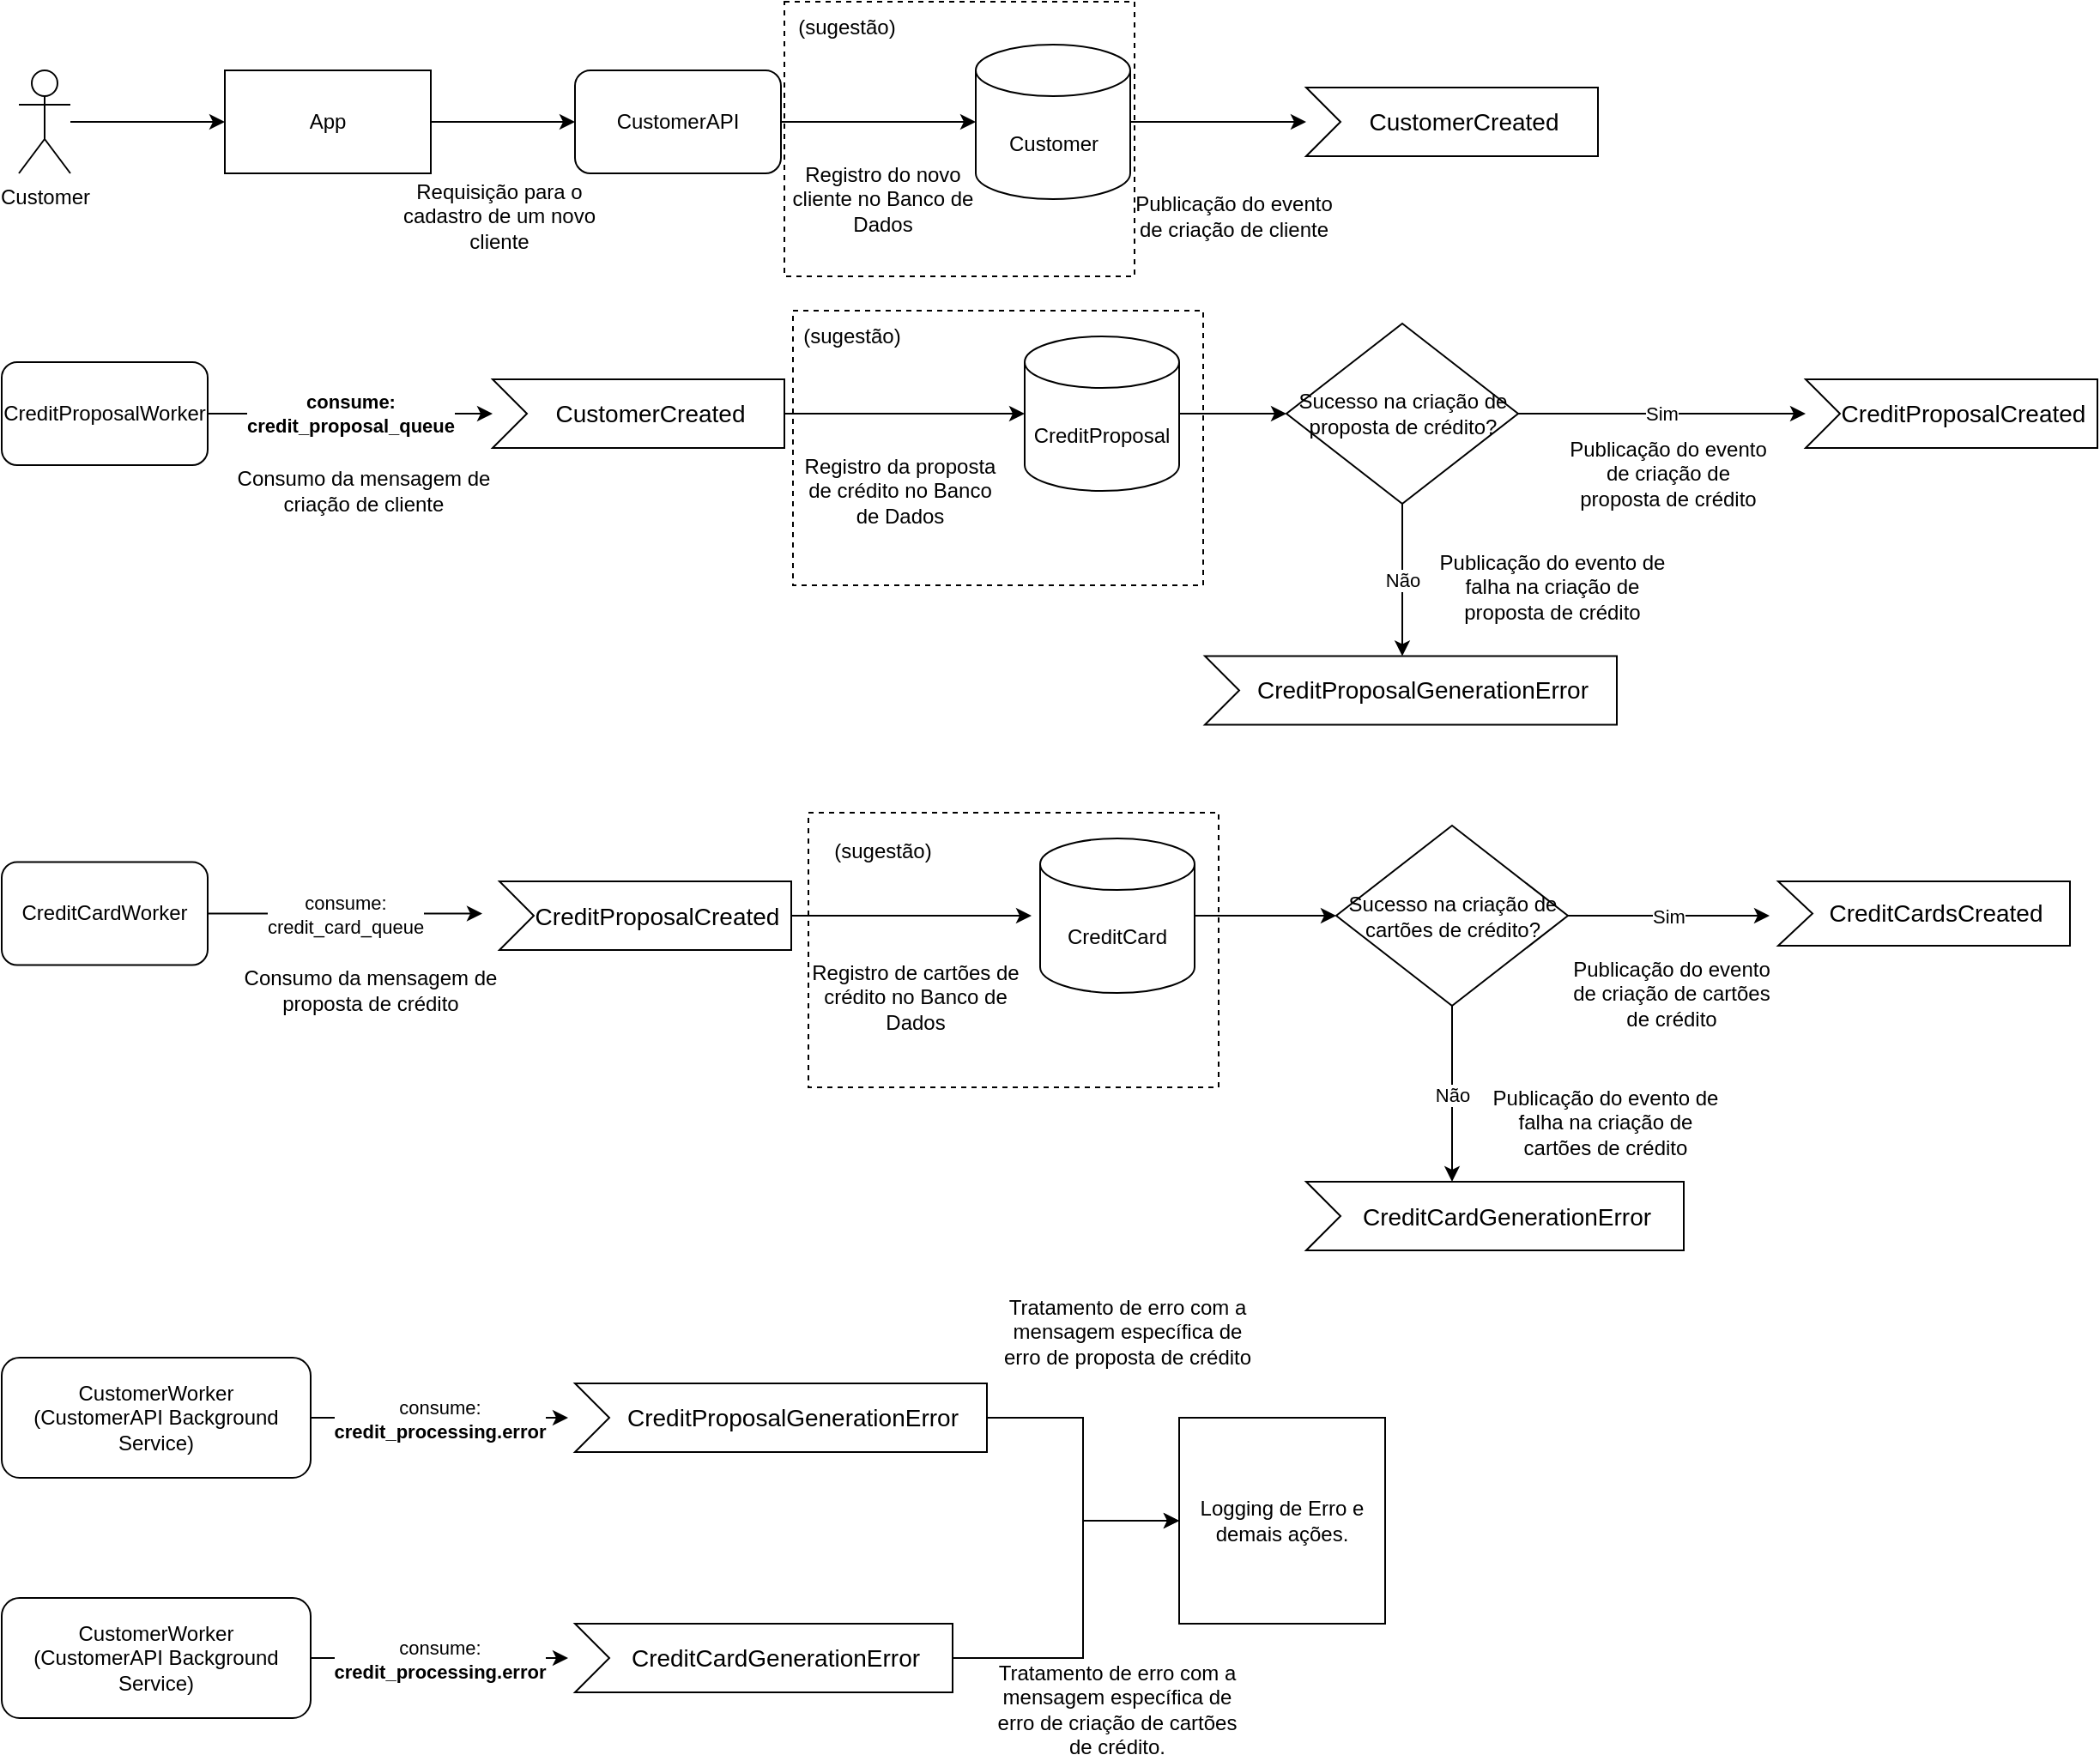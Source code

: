 <mxfile version="24.6.5" type="device">
  <diagram name="Página-1" id="-8X-iaMF7mw1r178YFOY">
    <mxGraphModel dx="1434" dy="780" grid="1" gridSize="10" guides="1" tooltips="1" connect="1" arrows="1" fold="1" page="1" pageScale="1" pageWidth="827" pageHeight="1169" math="0" shadow="0">
      <root>
        <mxCell id="0" />
        <mxCell id="1" parent="0" />
        <mxCell id="xR246wXQXxhsX26YUs0S-103" value="" style="rounded=0;whiteSpace=wrap;html=1;dashed=1;" vertex="1" parent="1">
          <mxGeometry x="490" y="492.5" width="239" height="160" as="geometry" />
        </mxCell>
        <mxCell id="xR246wXQXxhsX26YUs0S-100" value="" style="rounded=0;whiteSpace=wrap;html=1;dashed=1;" vertex="1" parent="1">
          <mxGeometry x="481" y="200" width="239" height="160" as="geometry" />
        </mxCell>
        <mxCell id="xR246wXQXxhsX26YUs0S-98" value="" style="rounded=0;whiteSpace=wrap;html=1;dashed=1;" vertex="1" parent="1">
          <mxGeometry x="476" y="20" width="204" height="160" as="geometry" />
        </mxCell>
        <mxCell id="xR246wXQXxhsX26YUs0S-10" style="edgeStyle=orthogonalEdgeStyle;rounded=0;orthogonalLoop=1;jettySize=auto;html=1;" edge="1" parent="1" source="xR246wXQXxhsX26YUs0S-1" target="xR246wXQXxhsX26YUs0S-2">
          <mxGeometry relative="1" as="geometry" />
        </mxCell>
        <mxCell id="xR246wXQXxhsX26YUs0S-1" value="Customer" style="shape=umlActor;verticalLabelPosition=bottom;verticalAlign=top;html=1;outlineConnect=0;" vertex="1" parent="1">
          <mxGeometry x="30" y="60" width="30" height="60" as="geometry" />
        </mxCell>
        <mxCell id="xR246wXQXxhsX26YUs0S-6" style="edgeStyle=orthogonalEdgeStyle;rounded=0;orthogonalLoop=1;jettySize=auto;html=1;" edge="1" parent="1" source="xR246wXQXxhsX26YUs0S-2" target="xR246wXQXxhsX26YUs0S-3">
          <mxGeometry relative="1" as="geometry" />
        </mxCell>
        <mxCell id="xR246wXQXxhsX26YUs0S-2" value="App" style="rounded=0;whiteSpace=wrap;html=1;" vertex="1" parent="1">
          <mxGeometry x="150" y="60" width="120" height="60" as="geometry" />
        </mxCell>
        <mxCell id="xR246wXQXxhsX26YUs0S-24" style="edgeStyle=orthogonalEdgeStyle;rounded=0;orthogonalLoop=1;jettySize=auto;html=1;" edge="1" parent="1" source="xR246wXQXxhsX26YUs0S-3" target="xR246wXQXxhsX26YUs0S-22">
          <mxGeometry relative="1" as="geometry" />
        </mxCell>
        <mxCell id="xR246wXQXxhsX26YUs0S-3" value="CustomerAPI" style="rounded=1;whiteSpace=wrap;html=1;" vertex="1" parent="1">
          <mxGeometry x="354" y="60" width="120" height="60" as="geometry" />
        </mxCell>
        <mxCell id="xR246wXQXxhsX26YUs0S-5" value="CustomerCreated" style="html=1;shape=mxgraph.infographic.ribbonSimple;notch1=20;notch2=0;align=center;verticalAlign=middle;fontSize=14;fontStyle=0;fillColor=#FFFFFF;flipH=0;spacingRight=0;spacingLeft=14;whiteSpace=wrap;" vertex="1" parent="1">
          <mxGeometry x="780" y="70" width="170" height="40" as="geometry" />
        </mxCell>
        <mxCell id="xR246wXQXxhsX26YUs0S-7" value="Requisição para o cadastro de um novo cliente" style="text;html=1;align=center;verticalAlign=middle;whiteSpace=wrap;rounded=0;" vertex="1" parent="1">
          <mxGeometry x="250" y="130" width="120" height="30" as="geometry" />
        </mxCell>
        <mxCell id="xR246wXQXxhsX26YUs0S-8" value="Publicação do evento de criação de proposta de crédito" style="text;html=1;align=center;verticalAlign=middle;whiteSpace=wrap;rounded=0;" vertex="1" parent="1">
          <mxGeometry x="931" y="280" width="120" height="30" as="geometry" />
        </mxCell>
        <mxCell id="xR246wXQXxhsX26YUs0S-15" value="&lt;span class=&quot;notion-enable-hover&quot; data-token-index=&quot;0&quot; style=&quot;font-weight:600&quot;&gt;consume:&lt;br&gt;credit_proposal_queue&lt;/span&gt;" style="edgeStyle=orthogonalEdgeStyle;rounded=0;orthogonalLoop=1;jettySize=auto;html=1;" edge="1" parent="1" source="xR246wXQXxhsX26YUs0S-13" target="xR246wXQXxhsX26YUs0S-14">
          <mxGeometry relative="1" as="geometry" />
        </mxCell>
        <mxCell id="xR246wXQXxhsX26YUs0S-13" value="CreditProposalWorker" style="rounded=1;whiteSpace=wrap;html=1;" vertex="1" parent="1">
          <mxGeometry x="20" y="230" width="120" height="60" as="geometry" />
        </mxCell>
        <mxCell id="xR246wXQXxhsX26YUs0S-67" style="edgeStyle=orthogonalEdgeStyle;rounded=0;orthogonalLoop=1;jettySize=auto;html=1;" edge="1" parent="1" source="xR246wXQXxhsX26YUs0S-14" target="xR246wXQXxhsX26YUs0S-17">
          <mxGeometry relative="1" as="geometry" />
        </mxCell>
        <mxCell id="xR246wXQXxhsX26YUs0S-14" value="CustomerCreated" style="html=1;shape=mxgraph.infographic.ribbonSimple;notch1=20;notch2=0;align=center;verticalAlign=middle;fontSize=14;fontStyle=0;fillColor=#FFFFFF;flipH=0;spacingRight=0;spacingLeft=14;whiteSpace=wrap;" vertex="1" parent="1">
          <mxGeometry x="306" y="240" width="170" height="40" as="geometry" />
        </mxCell>
        <mxCell id="xR246wXQXxhsX26YUs0S-16" value="Consumo da mensagem de criação de cliente" style="text;html=1;align=center;verticalAlign=middle;whiteSpace=wrap;rounded=0;" vertex="1" parent="1">
          <mxGeometry x="156" y="290" width="150" height="30" as="geometry" />
        </mxCell>
        <mxCell id="xR246wXQXxhsX26YUs0S-68" style="edgeStyle=orthogonalEdgeStyle;rounded=0;orthogonalLoop=1;jettySize=auto;html=1;entryX=0;entryY=0.5;entryDx=0;entryDy=0;" edge="1" parent="1" source="xR246wXQXxhsX26YUs0S-17" target="xR246wXQXxhsX26YUs0S-63">
          <mxGeometry relative="1" as="geometry" />
        </mxCell>
        <mxCell id="xR246wXQXxhsX26YUs0S-17" value="CreditProposal" style="shape=cylinder3;whiteSpace=wrap;html=1;boundedLbl=1;backgroundOutline=1;size=15;" vertex="1" parent="1">
          <mxGeometry x="616" y="215" width="90" height="90" as="geometry" />
        </mxCell>
        <mxCell id="xR246wXQXxhsX26YUs0S-19" value="CreditProposalCreated" style="html=1;shape=mxgraph.infographic.ribbonSimple;notch1=20;notch2=0;align=center;verticalAlign=middle;fontSize=14;fontStyle=0;fillColor=#FFFFFF;flipH=0;spacingRight=0;spacingLeft=14;whiteSpace=wrap;" vertex="1" parent="1">
          <mxGeometry x="1071" y="240" width="170" height="40" as="geometry" />
        </mxCell>
        <mxCell id="xR246wXQXxhsX26YUs0S-21" value="Registro da proposta de crédito no Banco de Dados" style="text;html=1;align=center;verticalAlign=middle;whiteSpace=wrap;rounded=0;" vertex="1" parent="1">
          <mxGeometry x="481" y="290" width="125" height="30" as="geometry" />
        </mxCell>
        <mxCell id="xR246wXQXxhsX26YUs0S-26" style="edgeStyle=orthogonalEdgeStyle;rounded=0;orthogonalLoop=1;jettySize=auto;html=1;" edge="1" parent="1" source="xR246wXQXxhsX26YUs0S-22" target="xR246wXQXxhsX26YUs0S-5">
          <mxGeometry relative="1" as="geometry" />
        </mxCell>
        <mxCell id="xR246wXQXxhsX26YUs0S-22" value="Customer" style="shape=cylinder3;whiteSpace=wrap;html=1;boundedLbl=1;backgroundOutline=1;size=15;" vertex="1" parent="1">
          <mxGeometry x="587.5" y="45" width="90" height="90" as="geometry" />
        </mxCell>
        <mxCell id="xR246wXQXxhsX26YUs0S-25" value="Registro do novo&lt;div&gt;cliente no Banco de Dados&lt;/div&gt;" style="text;html=1;align=center;verticalAlign=middle;whiteSpace=wrap;rounded=0;" vertex="1" parent="1">
          <mxGeometry x="461" y="120" width="145" height="30" as="geometry" />
        </mxCell>
        <mxCell id="xR246wXQXxhsX26YUs0S-86" value="consume:&lt;br&gt;credit_card_queue" style="edgeStyle=orthogonalEdgeStyle;rounded=0;orthogonalLoop=1;jettySize=auto;html=1;" edge="1" parent="1" source="xR246wXQXxhsX26YUs0S-30">
          <mxGeometry relative="1" as="geometry">
            <mxPoint x="300" y="551.25" as="targetPoint" />
          </mxGeometry>
        </mxCell>
        <mxCell id="xR246wXQXxhsX26YUs0S-30" value="CreditCardWorker" style="rounded=1;whiteSpace=wrap;html=1;" vertex="1" parent="1">
          <mxGeometry x="20" y="521.25" width="120" height="60" as="geometry" />
        </mxCell>
        <mxCell id="xR246wXQXxhsX26YUs0S-83" style="edgeStyle=orthogonalEdgeStyle;rounded=0;orthogonalLoop=1;jettySize=auto;html=1;" edge="1" parent="1" source="xR246wXQXxhsX26YUs0S-31">
          <mxGeometry relative="1" as="geometry">
            <mxPoint x="620" y="552.5" as="targetPoint" />
          </mxGeometry>
        </mxCell>
        <mxCell id="xR246wXQXxhsX26YUs0S-31" value="CreditProposalCreated" style="html=1;shape=mxgraph.infographic.ribbonSimple;notch1=20;notch2=0;align=center;verticalAlign=middle;fontSize=14;fontStyle=0;fillColor=#FFFFFF;flipH=0;spacingRight=0;spacingLeft=14;whiteSpace=wrap;" vertex="1" parent="1">
          <mxGeometry x="310" y="532.5" width="170" height="40" as="geometry" />
        </mxCell>
        <mxCell id="xR246wXQXxhsX26YUs0S-33" value="Consumo da mensagem de proposta de crédito" style="text;html=1;align=center;verticalAlign=middle;whiteSpace=wrap;rounded=0;" vertex="1" parent="1">
          <mxGeometry x="160" y="581.25" width="150" height="30" as="geometry" />
        </mxCell>
        <mxCell id="xR246wXQXxhsX26YUs0S-77" style="edgeStyle=orthogonalEdgeStyle;rounded=0;orthogonalLoop=1;jettySize=auto;html=1;entryX=0;entryY=0.5;entryDx=0;entryDy=0;" edge="1" parent="1" source="xR246wXQXxhsX26YUs0S-37" target="xR246wXQXxhsX26YUs0S-73">
          <mxGeometry relative="1" as="geometry" />
        </mxCell>
        <mxCell id="xR246wXQXxhsX26YUs0S-37" value="CreditCard" style="shape=cylinder3;whiteSpace=wrap;html=1;boundedLbl=1;backgroundOutline=1;size=15;" vertex="1" parent="1">
          <mxGeometry x="625" y="507.5" width="90" height="90" as="geometry" />
        </mxCell>
        <mxCell id="xR246wXQXxhsX26YUs0S-38" value="CreditCardsCreated" style="html=1;shape=mxgraph.infographic.ribbonSimple;notch1=20;notch2=0;align=center;verticalAlign=middle;fontSize=14;fontStyle=0;fillColor=#FFFFFF;flipH=0;spacingRight=0;spacingLeft=14;whiteSpace=wrap;" vertex="1" parent="1">
          <mxGeometry x="1055" y="532.5" width="170" height="37.5" as="geometry" />
        </mxCell>
        <mxCell id="xR246wXQXxhsX26YUs0S-89" value="consume:&lt;br&gt;&lt;span class=&quot;notion-enable-hover&quot; data-token-index=&quot;0&quot; style=&quot;font-weight:600&quot;&gt;credit_processing.error&lt;/span&gt;" style="edgeStyle=orthogonalEdgeStyle;rounded=0;orthogonalLoop=1;jettySize=auto;html=1;" edge="1" parent="1" source="xR246wXQXxhsX26YUs0S-40">
          <mxGeometry relative="1" as="geometry">
            <mxPoint x="350" y="845" as="targetPoint" />
          </mxGeometry>
        </mxCell>
        <mxCell id="xR246wXQXxhsX26YUs0S-40" value="CustomerWorker&lt;div&gt;&lt;span style=&quot;background-color: initial;&quot;&gt;(CustomerAPI Background Service)&lt;/span&gt;&lt;/div&gt;" style="rounded=1;whiteSpace=wrap;html=1;" vertex="1" parent="1">
          <mxGeometry x="20" y="810" width="180" height="70" as="geometry" />
        </mxCell>
        <mxCell id="xR246wXQXxhsX26YUs0S-62" value="Não" style="edgeStyle=orthogonalEdgeStyle;rounded=0;orthogonalLoop=1;jettySize=auto;html=1;" edge="1" parent="1" source="xR246wXQXxhsX26YUs0S-63">
          <mxGeometry relative="1" as="geometry">
            <mxPoint x="836" y="401.25" as="targetPoint" />
          </mxGeometry>
        </mxCell>
        <mxCell id="xR246wXQXxhsX26YUs0S-69" value="Sim" style="edgeStyle=orthogonalEdgeStyle;rounded=0;orthogonalLoop=1;jettySize=auto;html=1;" edge="1" parent="1" source="xR246wXQXxhsX26YUs0S-63">
          <mxGeometry relative="1" as="geometry">
            <mxPoint x="1071" y="260" as="targetPoint" />
          </mxGeometry>
        </mxCell>
        <mxCell id="xR246wXQXxhsX26YUs0S-63" value="Sucesso na criação de proposta de crédito?" style="rhombus;whiteSpace=wrap;html=1;" vertex="1" parent="1">
          <mxGeometry x="768.5" y="207.5" width="135" height="105" as="geometry" />
        </mxCell>
        <mxCell id="xR246wXQXxhsX26YUs0S-64" value="CreditProposalGenerationError" style="html=1;shape=mxgraph.infographic.ribbonSimple;notch1=20;notch2=0;align=center;verticalAlign=middle;fontSize=14;fontStyle=0;fillColor=#FFFFFF;flipH=0;spacingRight=0;spacingLeft=14;whiteSpace=wrap;" vertex="1" parent="1">
          <mxGeometry x="721" y="401.25" width="240" height="40" as="geometry" />
        </mxCell>
        <mxCell id="xR246wXQXxhsX26YUs0S-65" value="Publicação do evento de falha na criação de proposta de crédito" style="text;html=1;align=center;verticalAlign=middle;whiteSpace=wrap;rounded=0;" vertex="1" parent="1">
          <mxGeometry x="856" y="341.25" width="135" height="40" as="geometry" />
        </mxCell>
        <mxCell id="xR246wXQXxhsX26YUs0S-78" value="Sim" style="edgeStyle=orthogonalEdgeStyle;rounded=0;orthogonalLoop=1;jettySize=auto;html=1;" edge="1" parent="1" source="xR246wXQXxhsX26YUs0S-73">
          <mxGeometry relative="1" as="geometry">
            <mxPoint x="1050" y="552.5" as="targetPoint" />
          </mxGeometry>
        </mxCell>
        <mxCell id="xR246wXQXxhsX26YUs0S-73" value="Sucesso na criação de cartões de crédito?" style="rhombus;whiteSpace=wrap;html=1;" vertex="1" parent="1">
          <mxGeometry x="797.5" y="500" width="135" height="105" as="geometry" />
        </mxCell>
        <mxCell id="xR246wXQXxhsX26YUs0S-74" value="CreditCardGenerationError" style="html=1;shape=mxgraph.infographic.ribbonSimple;notch1=20;notch2=0;align=center;verticalAlign=middle;fontSize=14;fontStyle=0;fillColor=#FFFFFF;flipH=0;spacingRight=0;spacingLeft=14;whiteSpace=wrap;" vertex="1" parent="1">
          <mxGeometry x="780" y="707.5" width="220" height="40" as="geometry" />
        </mxCell>
        <mxCell id="xR246wXQXxhsX26YUs0S-75" value="Não" style="edgeStyle=orthogonalEdgeStyle;rounded=0;orthogonalLoop=1;jettySize=auto;html=1;entryX=0;entryY=0;entryDx=85;entryDy=0;entryPerimeter=0;" edge="1" parent="1" source="xR246wXQXxhsX26YUs0S-73" target="xR246wXQXxhsX26YUs0S-74">
          <mxGeometry relative="1" as="geometry" />
        </mxCell>
        <mxCell id="xR246wXQXxhsX26YUs0S-76" value="Publicação do evento de falha na criação de cartões de crédito" style="text;html=1;align=center;verticalAlign=middle;whiteSpace=wrap;rounded=0;" vertex="1" parent="1">
          <mxGeometry x="887" y="652.5" width="135" height="40" as="geometry" />
        </mxCell>
        <mxCell id="xR246wXQXxhsX26YUs0S-79" value="Publicação do evento de criação de cliente" style="text;html=1;align=center;verticalAlign=middle;whiteSpace=wrap;rounded=0;" vertex="1" parent="1">
          <mxGeometry x="677.5" y="130" width="120" height="30" as="geometry" />
        </mxCell>
        <mxCell id="xR246wXQXxhsX26YUs0S-84" value="Registro de cartões de crédito no Banco de Dados" style="text;html=1;align=center;verticalAlign=middle;whiteSpace=wrap;rounded=0;" vertex="1" parent="1">
          <mxGeometry x="490" y="585" width="125" height="30" as="geometry" />
        </mxCell>
        <mxCell id="xR246wXQXxhsX26YUs0S-85" value="Publicação do evento de criação de cartões de crédito" style="text;html=1;align=center;verticalAlign=middle;whiteSpace=wrap;rounded=0;" vertex="1" parent="1">
          <mxGeometry x="932.5" y="582.5" width="120" height="30" as="geometry" />
        </mxCell>
        <mxCell id="xR246wXQXxhsX26YUs0S-94" style="edgeStyle=orthogonalEdgeStyle;rounded=0;orthogonalLoop=1;jettySize=auto;html=1;" edge="1" parent="1" source="xR246wXQXxhsX26YUs0S-88" target="xR246wXQXxhsX26YUs0S-93">
          <mxGeometry relative="1" as="geometry" />
        </mxCell>
        <mxCell id="xR246wXQXxhsX26YUs0S-88" value="CreditProposalGenerationError" style="html=1;shape=mxgraph.infographic.ribbonSimple;notch1=20;notch2=0;align=center;verticalAlign=middle;fontSize=14;fontStyle=0;fillColor=#FFFFFF;flipH=0;spacingRight=0;spacingLeft=14;whiteSpace=wrap;" vertex="1" parent="1">
          <mxGeometry x="354" y="825" width="240" height="40" as="geometry" />
        </mxCell>
        <mxCell id="xR246wXQXxhsX26YUs0S-95" style="edgeStyle=orthogonalEdgeStyle;rounded=0;orthogonalLoop=1;jettySize=auto;html=1;entryX=0;entryY=0.5;entryDx=0;entryDy=0;" edge="1" parent="1" source="xR246wXQXxhsX26YUs0S-90" target="xR246wXQXxhsX26YUs0S-93">
          <mxGeometry relative="1" as="geometry">
            <Array as="points">
              <mxPoint x="650" y="985" />
              <mxPoint x="650" y="905" />
            </Array>
          </mxGeometry>
        </mxCell>
        <mxCell id="xR246wXQXxhsX26YUs0S-90" value="CreditCardGenerationError" style="html=1;shape=mxgraph.infographic.ribbonSimple;notch1=20;notch2=0;align=center;verticalAlign=middle;fontSize=14;fontStyle=0;fillColor=#FFFFFF;flipH=0;spacingRight=0;spacingLeft=14;whiteSpace=wrap;" vertex="1" parent="1">
          <mxGeometry x="354" y="965" width="220" height="40" as="geometry" />
        </mxCell>
        <mxCell id="xR246wXQXxhsX26YUs0S-91" value="consume:&lt;br&gt;&lt;span class=&quot;notion-enable-hover&quot; data-token-index=&quot;0&quot; style=&quot;font-weight:600&quot;&gt;credit_processing.error&lt;/span&gt;" style="edgeStyle=orthogonalEdgeStyle;rounded=0;orthogonalLoop=1;jettySize=auto;html=1;" edge="1" parent="1" source="xR246wXQXxhsX26YUs0S-92">
          <mxGeometry relative="1" as="geometry">
            <mxPoint x="350" y="985" as="targetPoint" />
          </mxGeometry>
        </mxCell>
        <mxCell id="xR246wXQXxhsX26YUs0S-92" value="CustomerWorker&lt;div&gt;&lt;span style=&quot;background-color: initial;&quot;&gt;(CustomerAPI Background Service)&lt;/span&gt;&lt;/div&gt;" style="rounded=1;whiteSpace=wrap;html=1;" vertex="1" parent="1">
          <mxGeometry x="20" y="950" width="180" height="70" as="geometry" />
        </mxCell>
        <mxCell id="xR246wXQXxhsX26YUs0S-93" value="Logging de Erro e demais ações." style="whiteSpace=wrap;html=1;aspect=fixed;" vertex="1" parent="1">
          <mxGeometry x="706" y="845" width="120" height="120" as="geometry" />
        </mxCell>
        <mxCell id="xR246wXQXxhsX26YUs0S-96" value="Tratamento de erro com a mensagem específica de erro de proposta de crédito" style="text;html=1;align=center;verticalAlign=middle;whiteSpace=wrap;rounded=0;" vertex="1" parent="1">
          <mxGeometry x="600.5" y="780" width="149.5" height="30" as="geometry" />
        </mxCell>
        <mxCell id="xR246wXQXxhsX26YUs0S-97" value="Tratamento de erro com a mensagem específica de erro de criação de cartões de crédito." style="text;html=1;align=center;verticalAlign=middle;whiteSpace=wrap;rounded=0;" vertex="1" parent="1">
          <mxGeometry x="595.25" y="1000" width="149.5" height="30" as="geometry" />
        </mxCell>
        <mxCell id="xR246wXQXxhsX26YUs0S-99" value="(sugestão)" style="text;html=1;align=center;verticalAlign=middle;whiteSpace=wrap;rounded=0;" vertex="1" parent="1">
          <mxGeometry x="440" y="20" width="145" height="30" as="geometry" />
        </mxCell>
        <mxCell id="xR246wXQXxhsX26YUs0S-102" value="(sugestão)" style="text;html=1;align=center;verticalAlign=middle;whiteSpace=wrap;rounded=0;" vertex="1" parent="1">
          <mxGeometry x="442.5" y="200" width="145" height="30" as="geometry" />
        </mxCell>
        <mxCell id="xR246wXQXxhsX26YUs0S-104" value="(sugestão)" style="text;html=1;align=center;verticalAlign=middle;whiteSpace=wrap;rounded=0;" vertex="1" parent="1">
          <mxGeometry x="461" y="500" width="145" height="30" as="geometry" />
        </mxCell>
      </root>
    </mxGraphModel>
  </diagram>
</mxfile>
